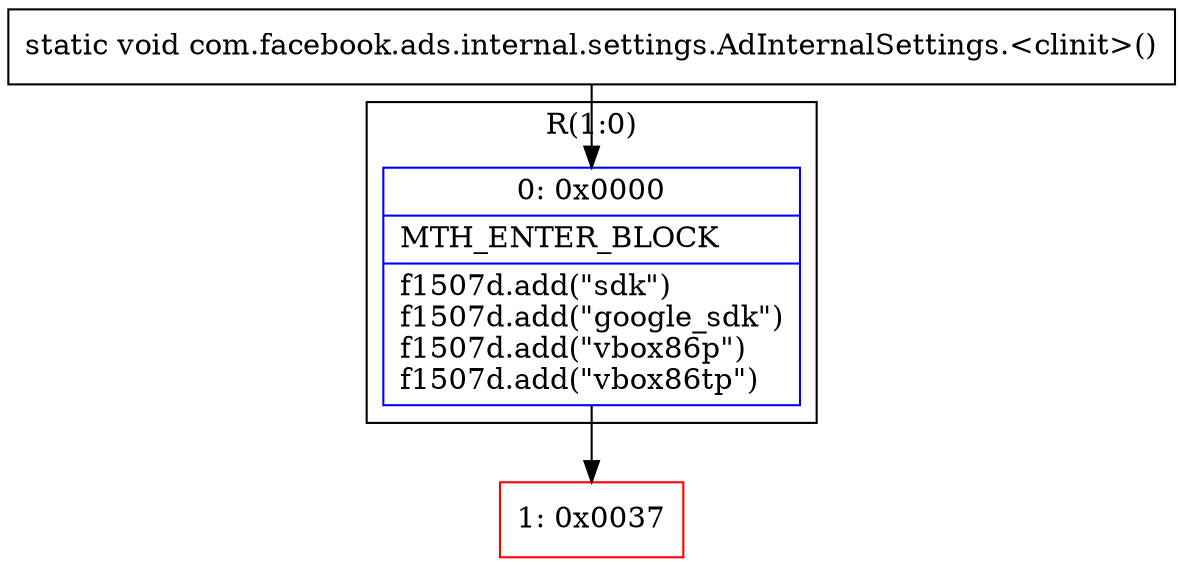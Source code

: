 digraph "CFG forcom.facebook.ads.internal.settings.AdInternalSettings.\<clinit\>()V" {
subgraph cluster_Region_2090236893 {
label = "R(1:0)";
node [shape=record,color=blue];
Node_0 [shape=record,label="{0\:\ 0x0000|MTH_ENTER_BLOCK\l|f1507d.add(\"sdk\")\lf1507d.add(\"google_sdk\")\lf1507d.add(\"vbox86p\")\lf1507d.add(\"vbox86tp\")\l}"];
}
Node_1 [shape=record,color=red,label="{1\:\ 0x0037}"];
MethodNode[shape=record,label="{static void com.facebook.ads.internal.settings.AdInternalSettings.\<clinit\>() }"];
MethodNode -> Node_0;
Node_0 -> Node_1;
}

